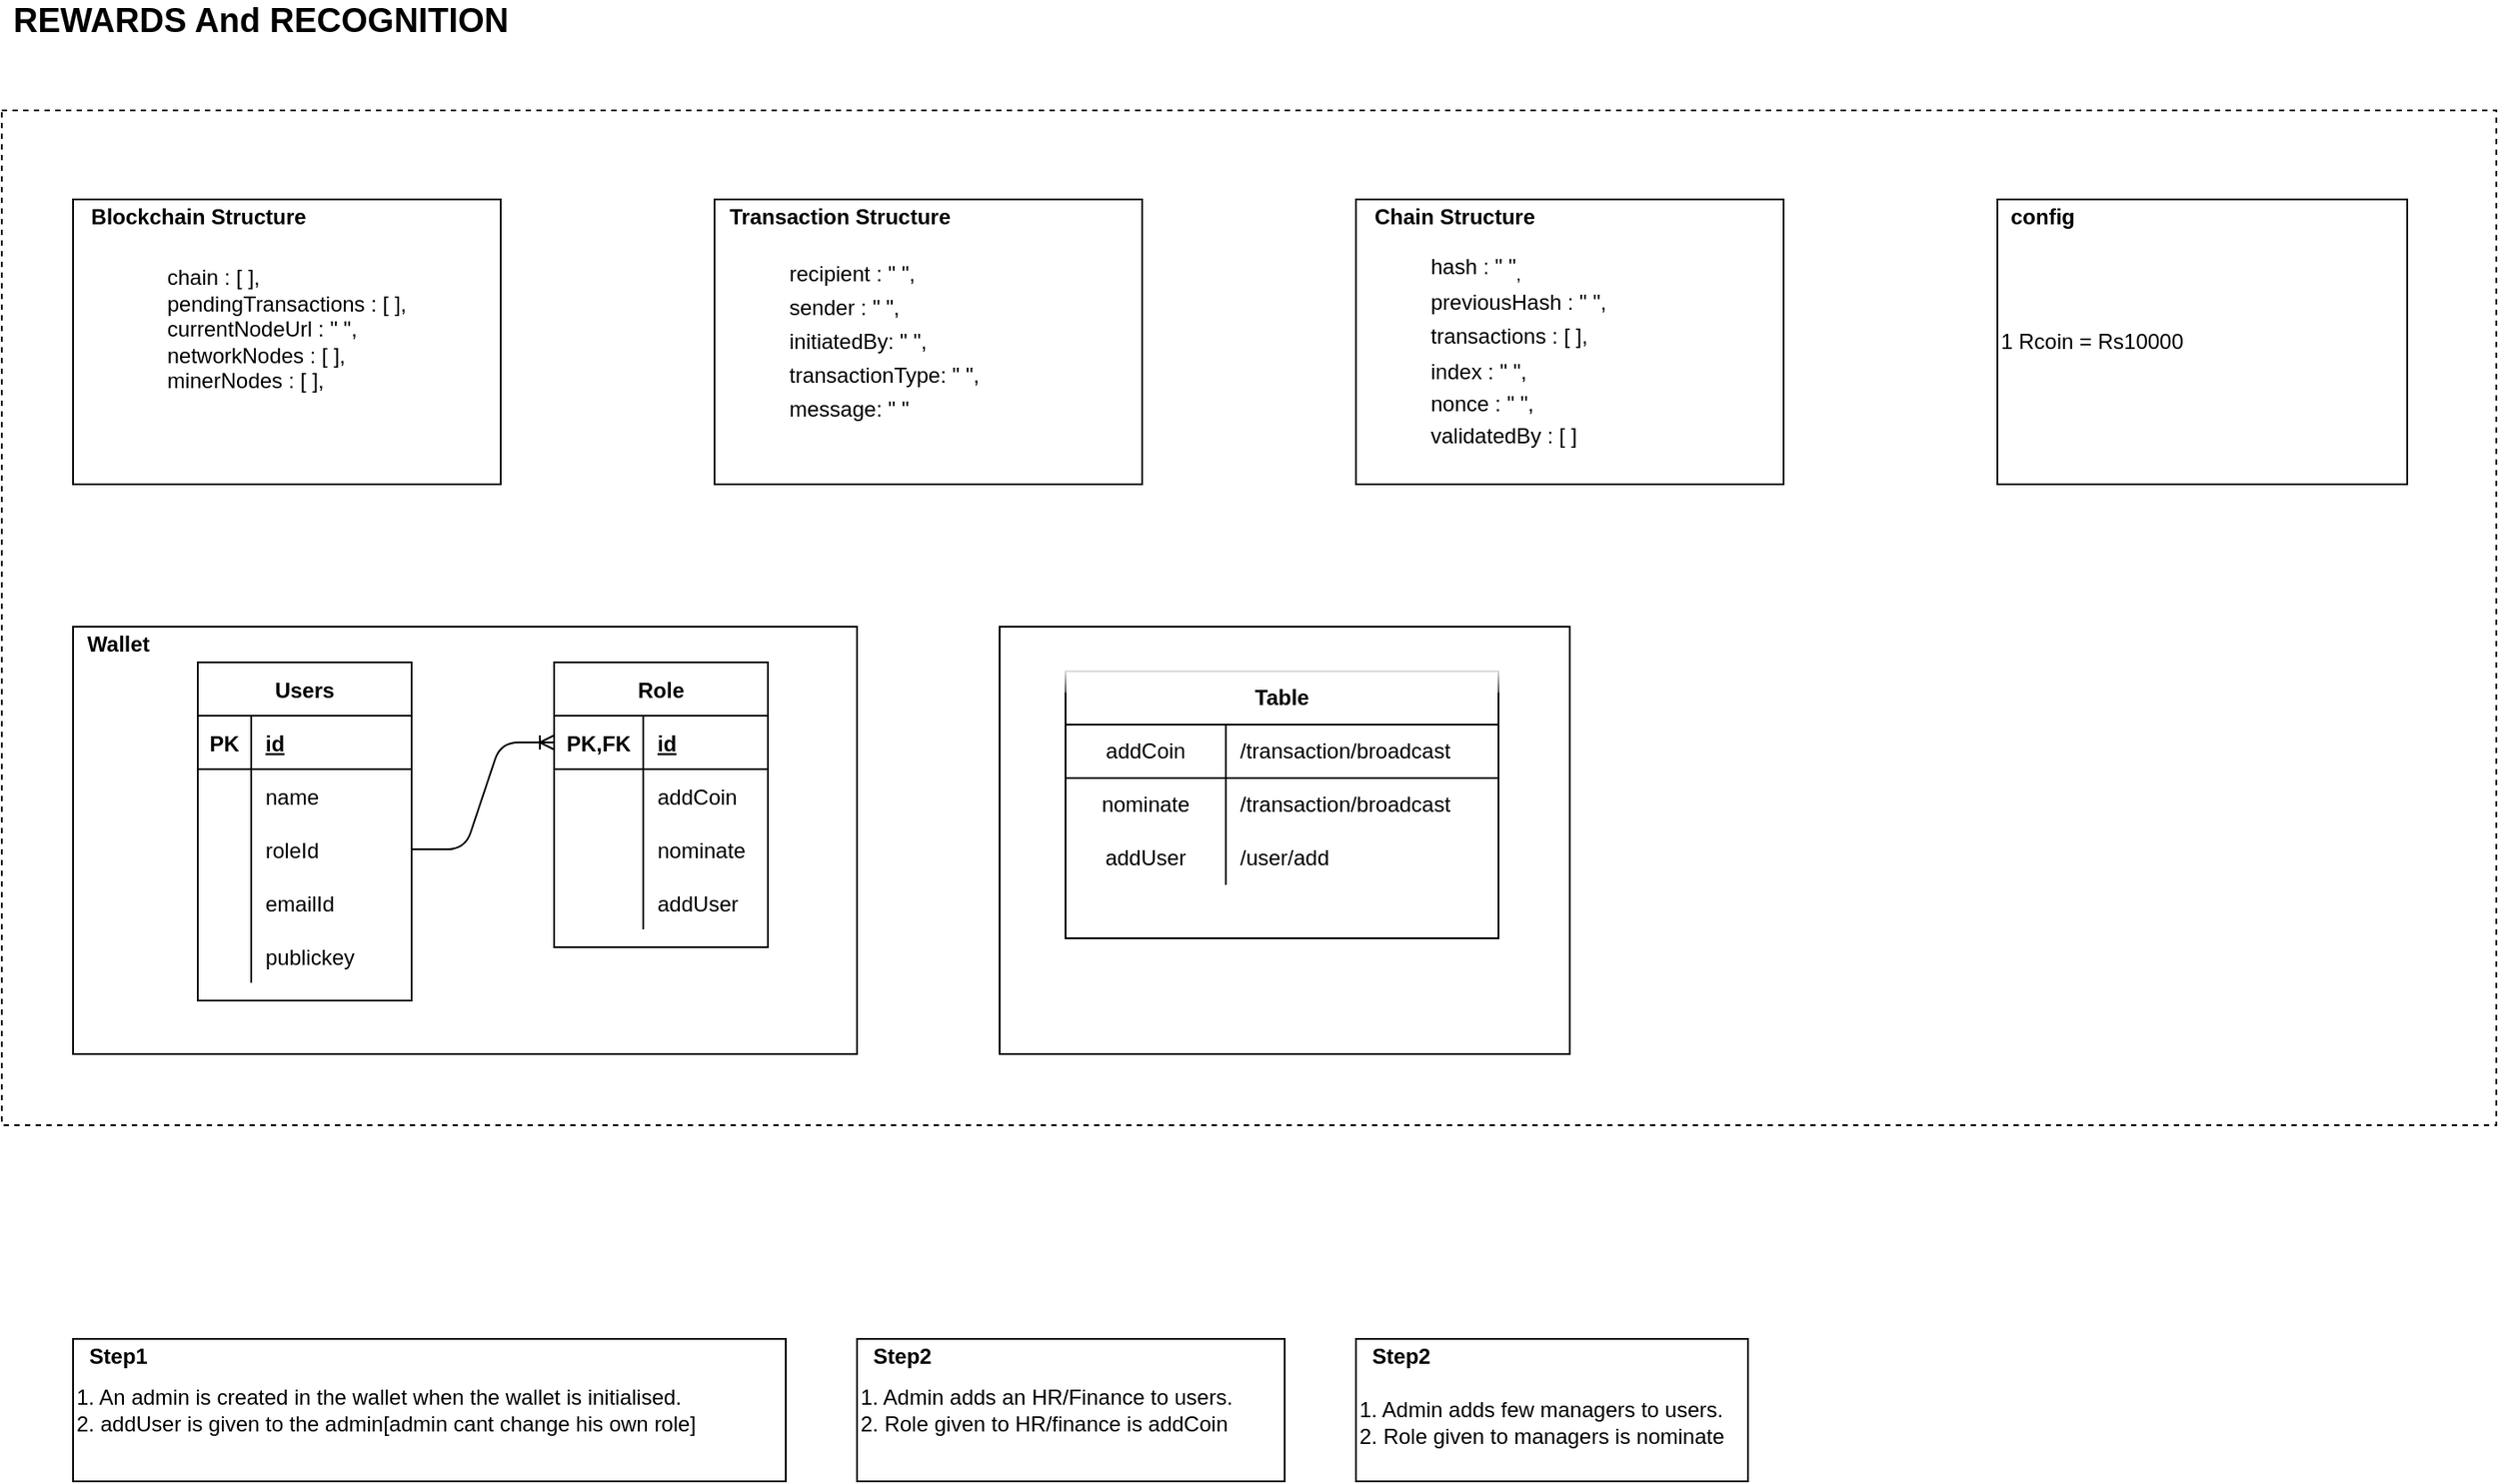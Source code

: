 <mxfile version="14.4.3" type="device"><diagram id="BXs-d1Betfy4A7oNWSZZ" name="Page-1"><mxGraphModel dx="957" dy="905" grid="1" gridSize="10" guides="1" tooltips="1" connect="1" arrows="1" fold="1" page="1" pageScale="1" pageWidth="827" pageHeight="1169" math="0" shadow="0"><root><mxCell id="0"/><mxCell id="1" parent="0"/><mxCell id="Aq0V_d0vkrUagkeOYWZ0-82" value="" style="rounded=0;whiteSpace=wrap;html=1;align=left;dashed=1;fillColor=none;shadow=0;sketch=0;glass=1;" vertex="1" parent="1"><mxGeometry y="70" width="1400" height="570" as="geometry"/></mxCell><mxCell id="Aq0V_d0vkrUagkeOYWZ0-1" value="&lt;font style=&quot;font-size: 19px&quot;&gt;&lt;b&gt;REWARDS And RECOGNITION&lt;/b&gt;&lt;/font&gt;" style="text;html=1;align=center;verticalAlign=middle;resizable=0;points=[];autosize=1;" vertex="1" parent="1"><mxGeometry y="10" width="290" height="20" as="geometry"/></mxCell><mxCell id="Aq0V_d0vkrUagkeOYWZ0-25" value="" style="group" vertex="1" connectable="0" parent="1"><mxGeometry x="40" y="120" width="240" height="160" as="geometry"/></mxCell><mxCell id="Aq0V_d0vkrUagkeOYWZ0-3" value="&lt;p style=&quot;line-height: 140%&quot;&gt;&lt;/p&gt;&lt;div style=&quot;text-align: left&quot;&gt;&lt;span&gt;chain : [ ],&lt;/span&gt;&lt;/div&gt;&lt;div style=&quot;text-align: left&quot;&gt;&lt;span&gt;pendingTransactions : [ ],&lt;/span&gt;&lt;/div&gt;&lt;div style=&quot;text-align: left&quot;&gt;&lt;span&gt;currentNodeUrl : &quot; &quot;,&lt;/span&gt;&lt;/div&gt;&lt;div style=&quot;text-align: left&quot;&gt;&lt;span&gt;networkNodes : [ ],&lt;/span&gt;&lt;/div&gt;&lt;div style=&quot;text-align: left&quot;&gt;&lt;span&gt;minerNodes : [ ],&lt;/span&gt;&lt;/div&gt;&lt;div style=&quot;text-align: left&quot;&gt;&lt;br&gt;&lt;/div&gt;&lt;p&gt;&lt;/p&gt;" style="rounded=0;whiteSpace=wrap;html=1;" vertex="1" parent="Aq0V_d0vkrUagkeOYWZ0-25"><mxGeometry width="240" height="160" as="geometry"/></mxCell><mxCell id="Aq0V_d0vkrUagkeOYWZ0-2" value="&lt;b&gt;Blockchain Structure&lt;/b&gt;" style="text;html=1;align=center;verticalAlign=middle;resizable=0;points=[];autosize=1;" vertex="1" parent="Aq0V_d0vkrUagkeOYWZ0-25"><mxGeometry width="140" height="20" as="geometry"/></mxCell><mxCell id="Aq0V_d0vkrUagkeOYWZ0-26" value="" style="group" vertex="1" connectable="0" parent="1"><mxGeometry x="400" y="120" width="240" height="160" as="geometry"/></mxCell><mxCell id="Aq0V_d0vkrUagkeOYWZ0-11" value="&lt;blockquote style=&quot;margin: 0px 0px 0px 40px ; border: none ; padding: 0px ; line-height: 160%&quot;&gt;&lt;font style=&quot;font-size: 12px&quot;&gt;recipient : &quot; &quot;,&lt;br&gt;&lt;/font&gt;&lt;font style=&quot;font-size: 12px&quot;&gt;sender : &quot; &quot;,&lt;br&gt;&lt;/font&gt;&lt;font style=&quot;font-size: 12px&quot;&gt;initiatedBy: &quot; &quot;,&lt;br&gt;&lt;/font&gt;&lt;font style=&quot;font-size: 12px&quot;&gt;transactionType: &quot; &quot;,&lt;br&gt;&lt;/font&gt;&lt;font style=&quot;font-size: 12px&quot;&gt;message: &quot; &quot;&lt;/font&gt;&lt;/blockquote&gt;" style="rounded=0;whiteSpace=wrap;html=1;align=left;" vertex="1" parent="Aq0V_d0vkrUagkeOYWZ0-26"><mxGeometry width="240" height="160" as="geometry"/></mxCell><mxCell id="Aq0V_d0vkrUagkeOYWZ0-13" value="&lt;b&gt;Transaction Structure&lt;/b&gt;" style="text;html=1;align=center;verticalAlign=middle;resizable=0;points=[];autosize=1;" vertex="1" parent="Aq0V_d0vkrUagkeOYWZ0-26"><mxGeometry width="140" height="20" as="geometry"/></mxCell><mxCell id="Aq0V_d0vkrUagkeOYWZ0-27" value="" style="group" vertex="1" connectable="0" parent="1"><mxGeometry x="1120" y="120" width="230" height="160" as="geometry"/></mxCell><mxCell id="Aq0V_d0vkrUagkeOYWZ0-16" value="1 Rcoin = Rs10000" style="rounded=0;whiteSpace=wrap;html=1;align=left;" vertex="1" parent="Aq0V_d0vkrUagkeOYWZ0-27"><mxGeometry width="230" height="160" as="geometry"/></mxCell><mxCell id="Aq0V_d0vkrUagkeOYWZ0-17" value="&lt;b&gt;config&lt;/b&gt;" style="text;html=1;align=center;verticalAlign=middle;resizable=0;points=[];autosize=1;" vertex="1" parent="Aq0V_d0vkrUagkeOYWZ0-27"><mxGeometry width="50" height="20" as="geometry"/></mxCell><mxCell id="Aq0V_d0vkrUagkeOYWZ0-31" value="&lt;p style=&quot;line-height: 110%&quot;&gt;&lt;/p&gt;&lt;blockquote style=&quot;margin: 0 0 0 40px ; border: none ; padding: 0px&quot;&gt;&lt;div&gt;&lt;br&gt;&lt;/div&gt;&lt;div&gt;&lt;br&gt;&lt;/div&gt;&lt;div&gt;hash : &quot; &quot;&lt;sub&gt;,&lt;/sub&gt;&lt;/div&gt;&lt;div style=&quot;line-height: 170%&quot;&gt;previousHash : &quot; &quot;,&lt;/div&gt;&lt;div style=&quot;line-height: 140%&quot;&gt;transactions : [ ],&lt;/div&gt;&lt;div style=&quot;line-height: 190%&quot;&gt;index : &quot; &quot;,&lt;/div&gt;&lt;div&gt;&lt;div&gt;nonce : &quot; &quot;,&lt;/div&gt;&lt;/div&gt;&lt;div style=&quot;line-height: 180%&quot;&gt;validatedBy : [ ]&lt;br&gt;&lt;/div&gt;&lt;/blockquote&gt;&lt;div&gt;&lt;div&gt;&lt;br&gt;&lt;/div&gt;&lt;/div&gt;&lt;p&gt;&lt;/p&gt;" style="whiteSpace=wrap;html=1;align=left;" vertex="1" parent="1"><mxGeometry x="760" y="120" width="240" height="160" as="geometry"/></mxCell><mxCell id="Aq0V_d0vkrUagkeOYWZ0-32" value="&lt;b&gt;Chain Structure&lt;/b&gt;" style="text;html=1;align=center;verticalAlign=middle;resizable=0;points=[];autosize=1;" vertex="1" parent="1"><mxGeometry x="760" y="120" width="110" height="20" as="geometry"/></mxCell><mxCell id="Aq0V_d0vkrUagkeOYWZ0-33" value="" style="rounded=0;whiteSpace=wrap;html=1;align=left;" vertex="1" parent="1"><mxGeometry x="40" y="360" width="440" height="240" as="geometry"/></mxCell><mxCell id="Aq0V_d0vkrUagkeOYWZ0-34" value="&lt;b&gt;Wallet&lt;/b&gt;" style="text;html=1;align=center;verticalAlign=middle;resizable=0;points=[];autosize=1;" vertex="1" parent="1"><mxGeometry x="40" y="360" width="50" height="20" as="geometry"/></mxCell><mxCell id="Aq0V_d0vkrUagkeOYWZ0-37" value="Users" style="shape=table;startSize=30;container=1;collapsible=1;childLayout=tableLayout;fixedRows=1;rowLines=0;fontStyle=1;align=center;resizeLast=1;" vertex="1" parent="1"><mxGeometry x="110" y="380" width="120" height="190" as="geometry"><mxRectangle x="950" y="450" width="60" height="30" as="alternateBounds"/></mxGeometry></mxCell><mxCell id="Aq0V_d0vkrUagkeOYWZ0-38" value="" style="shape=partialRectangle;collapsible=0;dropTarget=0;pointerEvents=0;fillColor=none;top=0;left=0;bottom=1;right=0;points=[[0,0.5],[1,0.5]];portConstraint=eastwest;" vertex="1" parent="Aq0V_d0vkrUagkeOYWZ0-37"><mxGeometry y="30" width="120" height="30" as="geometry"/></mxCell><mxCell id="Aq0V_d0vkrUagkeOYWZ0-39" value="PK" style="shape=partialRectangle;connectable=0;fillColor=none;top=0;left=0;bottom=0;right=0;fontStyle=1;overflow=hidden;" vertex="1" parent="Aq0V_d0vkrUagkeOYWZ0-38"><mxGeometry width="30" height="30" as="geometry"/></mxCell><mxCell id="Aq0V_d0vkrUagkeOYWZ0-40" value="id" style="shape=partialRectangle;connectable=0;fillColor=none;top=0;left=0;bottom=0;right=0;align=left;spacingLeft=6;fontStyle=5;overflow=hidden;" vertex="1" parent="Aq0V_d0vkrUagkeOYWZ0-38"><mxGeometry x="30" width="90" height="30" as="geometry"/></mxCell><mxCell id="Aq0V_d0vkrUagkeOYWZ0-41" value="" style="shape=partialRectangle;collapsible=0;dropTarget=0;pointerEvents=0;fillColor=none;top=0;left=0;bottom=0;right=0;points=[[0,0.5],[1,0.5]];portConstraint=eastwest;" vertex="1" parent="Aq0V_d0vkrUagkeOYWZ0-37"><mxGeometry y="60" width="120" height="30" as="geometry"/></mxCell><mxCell id="Aq0V_d0vkrUagkeOYWZ0-42" value="" style="shape=partialRectangle;connectable=0;fillColor=none;top=0;left=0;bottom=0;right=0;editable=1;overflow=hidden;" vertex="1" parent="Aq0V_d0vkrUagkeOYWZ0-41"><mxGeometry width="30" height="30" as="geometry"/></mxCell><mxCell id="Aq0V_d0vkrUagkeOYWZ0-43" value="name" style="shape=partialRectangle;connectable=0;fillColor=none;top=0;left=0;bottom=0;right=0;align=left;spacingLeft=6;overflow=hidden;" vertex="1" parent="Aq0V_d0vkrUagkeOYWZ0-41"><mxGeometry x="30" width="90" height="30" as="geometry"/></mxCell><mxCell id="Aq0V_d0vkrUagkeOYWZ0-44" value="" style="shape=partialRectangle;collapsible=0;dropTarget=0;pointerEvents=0;fillColor=none;top=0;left=0;bottom=0;right=0;points=[[0,0.5],[1,0.5]];portConstraint=eastwest;" vertex="1" parent="Aq0V_d0vkrUagkeOYWZ0-37"><mxGeometry y="90" width="120" height="30" as="geometry"/></mxCell><mxCell id="Aq0V_d0vkrUagkeOYWZ0-45" value="" style="shape=partialRectangle;connectable=0;fillColor=none;top=0;left=0;bottom=0;right=0;editable=1;overflow=hidden;" vertex="1" parent="Aq0V_d0vkrUagkeOYWZ0-44"><mxGeometry width="30" height="30" as="geometry"/></mxCell><mxCell id="Aq0V_d0vkrUagkeOYWZ0-46" value="roleId" style="shape=partialRectangle;connectable=0;fillColor=none;top=0;left=0;bottom=0;right=0;align=left;spacingLeft=6;overflow=hidden;" vertex="1" parent="Aq0V_d0vkrUagkeOYWZ0-44"><mxGeometry x="30" width="90" height="30" as="geometry"/></mxCell><mxCell id="Aq0V_d0vkrUagkeOYWZ0-47" value="" style="shape=partialRectangle;collapsible=0;dropTarget=0;pointerEvents=0;fillColor=none;top=0;left=0;bottom=0;right=0;points=[[0,0.5],[1,0.5]];portConstraint=eastwest;" vertex="1" parent="Aq0V_d0vkrUagkeOYWZ0-37"><mxGeometry y="120" width="120" height="30" as="geometry"/></mxCell><mxCell id="Aq0V_d0vkrUagkeOYWZ0-48" value="" style="shape=partialRectangle;connectable=0;fillColor=none;top=0;left=0;bottom=0;right=0;editable=1;overflow=hidden;" vertex="1" parent="Aq0V_d0vkrUagkeOYWZ0-47"><mxGeometry width="30" height="30" as="geometry"/></mxCell><mxCell id="Aq0V_d0vkrUagkeOYWZ0-49" value="emailId" style="shape=partialRectangle;connectable=0;fillColor=none;top=0;left=0;bottom=0;right=0;align=left;spacingLeft=6;overflow=hidden;" vertex="1" parent="Aq0V_d0vkrUagkeOYWZ0-47"><mxGeometry x="30" width="90" height="30" as="geometry"/></mxCell><mxCell id="Aq0V_d0vkrUagkeOYWZ0-129" value="" style="shape=partialRectangle;collapsible=0;dropTarget=0;pointerEvents=0;fillColor=none;top=0;left=0;bottom=0;right=0;points=[[0,0.5],[1,0.5]];portConstraint=eastwest;" vertex="1" parent="Aq0V_d0vkrUagkeOYWZ0-37"><mxGeometry y="150" width="120" height="30" as="geometry"/></mxCell><mxCell id="Aq0V_d0vkrUagkeOYWZ0-130" value="" style="shape=partialRectangle;connectable=0;fillColor=none;top=0;left=0;bottom=0;right=0;editable=1;overflow=hidden;" vertex="1" parent="Aq0V_d0vkrUagkeOYWZ0-129"><mxGeometry width="30" height="30" as="geometry"/></mxCell><mxCell id="Aq0V_d0vkrUagkeOYWZ0-131" value="publickey" style="shape=partialRectangle;connectable=0;fillColor=none;top=0;left=0;bottom=0;right=0;align=left;spacingLeft=6;overflow=hidden;" vertex="1" parent="Aq0V_d0vkrUagkeOYWZ0-129"><mxGeometry x="30" width="90" height="30" as="geometry"/></mxCell><mxCell id="Aq0V_d0vkrUagkeOYWZ0-63" value="Role" style="shape=table;startSize=30;container=1;collapsible=1;childLayout=tableLayout;fixedRows=1;rowLines=0;fontStyle=1;align=center;resizeLast=1;" vertex="1" parent="1"><mxGeometry x="310" y="380" width="120" height="160" as="geometry"/></mxCell><mxCell id="Aq0V_d0vkrUagkeOYWZ0-64" value="" style="shape=partialRectangle;collapsible=0;dropTarget=0;pointerEvents=0;fillColor=none;top=0;left=0;bottom=1;right=0;points=[[0,0.5],[1,0.5]];portConstraint=eastwest;" vertex="1" parent="Aq0V_d0vkrUagkeOYWZ0-63"><mxGeometry y="30" width="120" height="30" as="geometry"/></mxCell><mxCell id="Aq0V_d0vkrUagkeOYWZ0-65" value="PK,FK" style="shape=partialRectangle;connectable=0;fillColor=none;top=0;left=0;bottom=0;right=0;fontStyle=1;overflow=hidden;" vertex="1" parent="Aq0V_d0vkrUagkeOYWZ0-64"><mxGeometry width="50" height="30" as="geometry"/></mxCell><mxCell id="Aq0V_d0vkrUagkeOYWZ0-66" value="id" style="shape=partialRectangle;connectable=0;fillColor=none;top=0;left=0;bottom=0;right=0;align=left;spacingLeft=6;fontStyle=5;overflow=hidden;" vertex="1" parent="Aq0V_d0vkrUagkeOYWZ0-64"><mxGeometry x="50" width="70" height="30" as="geometry"/></mxCell><mxCell id="Aq0V_d0vkrUagkeOYWZ0-67" value="" style="shape=partialRectangle;collapsible=0;dropTarget=0;pointerEvents=0;fillColor=none;top=0;left=0;bottom=0;right=0;points=[[0,0.5],[1,0.5]];portConstraint=eastwest;" vertex="1" parent="Aq0V_d0vkrUagkeOYWZ0-63"><mxGeometry y="60" width="120" height="30" as="geometry"/></mxCell><mxCell id="Aq0V_d0vkrUagkeOYWZ0-68" value="" style="shape=partialRectangle;connectable=0;fillColor=none;top=0;left=0;bottom=0;right=0;editable=1;overflow=hidden;" vertex="1" parent="Aq0V_d0vkrUagkeOYWZ0-67"><mxGeometry width="50" height="30" as="geometry"/></mxCell><mxCell id="Aq0V_d0vkrUagkeOYWZ0-69" value="addCoin" style="shape=partialRectangle;connectable=0;fillColor=none;top=0;left=0;bottom=0;right=0;align=left;spacingLeft=6;overflow=hidden;" vertex="1" parent="Aq0V_d0vkrUagkeOYWZ0-67"><mxGeometry x="50" width="70" height="30" as="geometry"/></mxCell><mxCell id="Aq0V_d0vkrUagkeOYWZ0-70" value="" style="shape=partialRectangle;collapsible=0;dropTarget=0;pointerEvents=0;fillColor=none;top=0;left=0;bottom=0;right=0;points=[[0,0.5],[1,0.5]];portConstraint=eastwest;" vertex="1" parent="Aq0V_d0vkrUagkeOYWZ0-63"><mxGeometry y="90" width="120" height="30" as="geometry"/></mxCell><mxCell id="Aq0V_d0vkrUagkeOYWZ0-71" value="" style="shape=partialRectangle;connectable=0;fillColor=none;top=0;left=0;bottom=0;right=0;editable=1;overflow=hidden;" vertex="1" parent="Aq0V_d0vkrUagkeOYWZ0-70"><mxGeometry width="50" height="30" as="geometry"/></mxCell><mxCell id="Aq0V_d0vkrUagkeOYWZ0-72" value="nominate" style="shape=partialRectangle;connectable=0;fillColor=none;top=0;left=0;bottom=0;right=0;align=left;spacingLeft=6;overflow=hidden;" vertex="1" parent="Aq0V_d0vkrUagkeOYWZ0-70"><mxGeometry x="50" width="70" height="30" as="geometry"/></mxCell><mxCell id="Aq0V_d0vkrUagkeOYWZ0-73" value="" style="shape=partialRectangle;collapsible=0;dropTarget=0;pointerEvents=0;fillColor=none;top=0;left=0;bottom=0;right=0;points=[[0,0.5],[1,0.5]];portConstraint=eastwest;" vertex="1" parent="Aq0V_d0vkrUagkeOYWZ0-63"><mxGeometry y="120" width="120" height="30" as="geometry"/></mxCell><mxCell id="Aq0V_d0vkrUagkeOYWZ0-74" value="" style="shape=partialRectangle;connectable=0;fillColor=none;top=0;left=0;bottom=0;right=0;editable=1;overflow=hidden;" vertex="1" parent="Aq0V_d0vkrUagkeOYWZ0-73"><mxGeometry width="50" height="30" as="geometry"/></mxCell><mxCell id="Aq0V_d0vkrUagkeOYWZ0-75" value="addUser" style="shape=partialRectangle;connectable=0;fillColor=none;top=0;left=0;bottom=0;right=0;align=left;spacingLeft=6;overflow=hidden;" vertex="1" parent="Aq0V_d0vkrUagkeOYWZ0-73"><mxGeometry x="50" width="70" height="30" as="geometry"/></mxCell><mxCell id="Aq0V_d0vkrUagkeOYWZ0-77" value="" style="edgeStyle=entityRelationEdgeStyle;fontSize=12;html=1;endArrow=ERoneToMany;entryX=0;entryY=0.5;entryDx=0;entryDy=0;exitX=1;exitY=0.5;exitDx=0;exitDy=0;" edge="1" parent="1" source="Aq0V_d0vkrUagkeOYWZ0-44" target="Aq0V_d0vkrUagkeOYWZ0-64"><mxGeometry width="100" height="100" relative="1" as="geometry"><mxPoint x="230" y="520" as="sourcePoint"/><mxPoint x="310" y="420" as="targetPoint"/></mxGeometry></mxCell><mxCell id="Aq0V_d0vkrUagkeOYWZ0-80" value="" style="group" vertex="1" connectable="0" parent="1"><mxGeometry x="40" y="760" width="400" height="80" as="geometry"/></mxCell><mxCell id="Aq0V_d0vkrUagkeOYWZ0-78" value="1. An admin is created in the wallet when the wallet is initialised.&lt;br&gt;2. addUser is given to the admin[admin cant change his own role]" style="rounded=0;whiteSpace=wrap;html=1;align=left;" vertex="1" parent="Aq0V_d0vkrUagkeOYWZ0-80"><mxGeometry width="400" height="80" as="geometry"/></mxCell><mxCell id="Aq0V_d0vkrUagkeOYWZ0-79" value="&lt;b&gt;Step1&lt;/b&gt;" style="text;html=1;align=center;verticalAlign=middle;resizable=0;points=[];autosize=1;" vertex="1" parent="Aq0V_d0vkrUagkeOYWZ0-80"><mxGeometry width="50" height="20" as="geometry"/></mxCell><mxCell id="Aq0V_d0vkrUagkeOYWZ0-83" value="" style="group" vertex="1" connectable="0" parent="1"><mxGeometry x="480" y="760" width="240" height="80" as="geometry"/></mxCell><mxCell id="Aq0V_d0vkrUagkeOYWZ0-84" value="1. Admin adds an HR/Finance to users.&lt;br&gt;2. Role given to HR/finance is addCoin" style="rounded=0;whiteSpace=wrap;html=1;align=left;" vertex="1" parent="Aq0V_d0vkrUagkeOYWZ0-83"><mxGeometry width="240" height="80" as="geometry"/></mxCell><mxCell id="Aq0V_d0vkrUagkeOYWZ0-85" value="&lt;b&gt;Step2&lt;/b&gt;" style="text;html=1;align=center;verticalAlign=middle;resizable=0;points=[];autosize=1;" vertex="1" parent="Aq0V_d0vkrUagkeOYWZ0-83"><mxGeometry width="50" height="20" as="geometry"/></mxCell><mxCell id="Aq0V_d0vkrUagkeOYWZ0-86" value="" style="group" vertex="1" connectable="0" parent="1"><mxGeometry x="760" y="760" width="220" height="80" as="geometry"/></mxCell><mxCell id="Aq0V_d0vkrUagkeOYWZ0-87" value="&lt;br&gt;1. Admin adds few managers to users.&lt;br&gt;2. Role given to managers is nominate&lt;br&gt;" style="rounded=0;whiteSpace=wrap;html=1;align=left;" vertex="1" parent="Aq0V_d0vkrUagkeOYWZ0-86"><mxGeometry width="220.0" height="80" as="geometry"/></mxCell><mxCell id="Aq0V_d0vkrUagkeOYWZ0-88" value="&lt;b&gt;Step2&lt;/b&gt;" style="text;html=1;align=center;verticalAlign=middle;resizable=0;points=[];autosize=1;" vertex="1" parent="Aq0V_d0vkrUagkeOYWZ0-86"><mxGeometry width="50" height="20" as="geometry"/></mxCell><mxCell id="Aq0V_d0vkrUagkeOYWZ0-89" value="" style="rounded=0;whiteSpace=wrap;html=1;shadow=0;glass=0;sketch=0;align=left;" vertex="1" parent="1"><mxGeometry x="560" y="360" width="320" height="240" as="geometry"/></mxCell><mxCell id="Aq0V_d0vkrUagkeOYWZ0-116" value="Table" style="shape=table;html=1;whiteSpace=wrap;startSize=30;container=1;collapsible=0;childLayout=tableLayout;fixedRows=1;rowLines=0;fontStyle=1;align=center;rounded=0;shadow=0;glass=1;sketch=0;" vertex="1" parent="1"><mxGeometry x="597" y="385" width="243" height="150" as="geometry"/></mxCell><mxCell id="Aq0V_d0vkrUagkeOYWZ0-117" value="" style="shape=partialRectangle;html=1;whiteSpace=wrap;collapsible=0;dropTarget=0;pointerEvents=0;fillColor=none;top=0;left=0;bottom=1;right=0;points=[[0,0.5],[1,0.5]];portConstraint=eastwest;" vertex="1" parent="Aq0V_d0vkrUagkeOYWZ0-116"><mxGeometry y="30" width="243" height="30" as="geometry"/></mxCell><mxCell id="Aq0V_d0vkrUagkeOYWZ0-118" value="addCoin" style="shape=partialRectangle;html=1;whiteSpace=wrap;connectable=0;fillColor=none;top=0;left=0;bottom=0;right=0;overflow=hidden;" vertex="1" parent="Aq0V_d0vkrUagkeOYWZ0-117"><mxGeometry width="90" height="30" as="geometry"/></mxCell><mxCell id="Aq0V_d0vkrUagkeOYWZ0-119" value="/transaction/broadcast" style="shape=partialRectangle;html=1;whiteSpace=wrap;connectable=0;fillColor=none;top=0;left=0;bottom=0;right=0;align=left;spacingLeft=6;overflow=hidden;" vertex="1" parent="Aq0V_d0vkrUagkeOYWZ0-117"><mxGeometry x="90" width="153" height="30" as="geometry"/></mxCell><mxCell id="Aq0V_d0vkrUagkeOYWZ0-120" value="" style="shape=partialRectangle;html=1;whiteSpace=wrap;collapsible=0;dropTarget=0;pointerEvents=0;fillColor=none;top=0;left=0;bottom=0;right=0;points=[[0,0.5],[1,0.5]];portConstraint=eastwest;" vertex="1" parent="Aq0V_d0vkrUagkeOYWZ0-116"><mxGeometry y="60" width="243" height="30" as="geometry"/></mxCell><mxCell id="Aq0V_d0vkrUagkeOYWZ0-121" value="nominate" style="shape=partialRectangle;html=1;whiteSpace=wrap;connectable=0;fillColor=none;top=0;left=0;bottom=0;right=0;overflow=hidden;" vertex="1" parent="Aq0V_d0vkrUagkeOYWZ0-120"><mxGeometry width="90" height="30" as="geometry"/></mxCell><mxCell id="Aq0V_d0vkrUagkeOYWZ0-122" value="/transaction/broadcast" style="shape=partialRectangle;html=1;whiteSpace=wrap;connectable=0;fillColor=none;top=0;left=0;bottom=0;right=0;align=left;spacingLeft=6;overflow=hidden;" vertex="1" parent="Aq0V_d0vkrUagkeOYWZ0-120"><mxGeometry x="90" width="153" height="30" as="geometry"/></mxCell><mxCell id="Aq0V_d0vkrUagkeOYWZ0-123" value="" style="shape=partialRectangle;html=1;whiteSpace=wrap;collapsible=0;dropTarget=0;pointerEvents=0;fillColor=none;top=0;left=0;bottom=0;right=0;points=[[0,0.5],[1,0.5]];portConstraint=eastwest;" vertex="1" parent="Aq0V_d0vkrUagkeOYWZ0-116"><mxGeometry y="90" width="243" height="30" as="geometry"/></mxCell><mxCell id="Aq0V_d0vkrUagkeOYWZ0-124" value="addUser" style="shape=partialRectangle;html=1;whiteSpace=wrap;connectable=0;fillColor=none;top=0;left=0;bottom=0;right=0;overflow=hidden;" vertex="1" parent="Aq0V_d0vkrUagkeOYWZ0-123"><mxGeometry width="90" height="30" as="geometry"/></mxCell><mxCell id="Aq0V_d0vkrUagkeOYWZ0-125" value="/user/add" style="shape=partialRectangle;html=1;whiteSpace=wrap;connectable=0;fillColor=none;top=0;left=0;bottom=0;right=0;align=left;spacingLeft=6;overflow=hidden;" vertex="1" parent="Aq0V_d0vkrUagkeOYWZ0-123"><mxGeometry x="90" width="153" height="30" as="geometry"/></mxCell></root></mxGraphModel></diagram></mxfile>